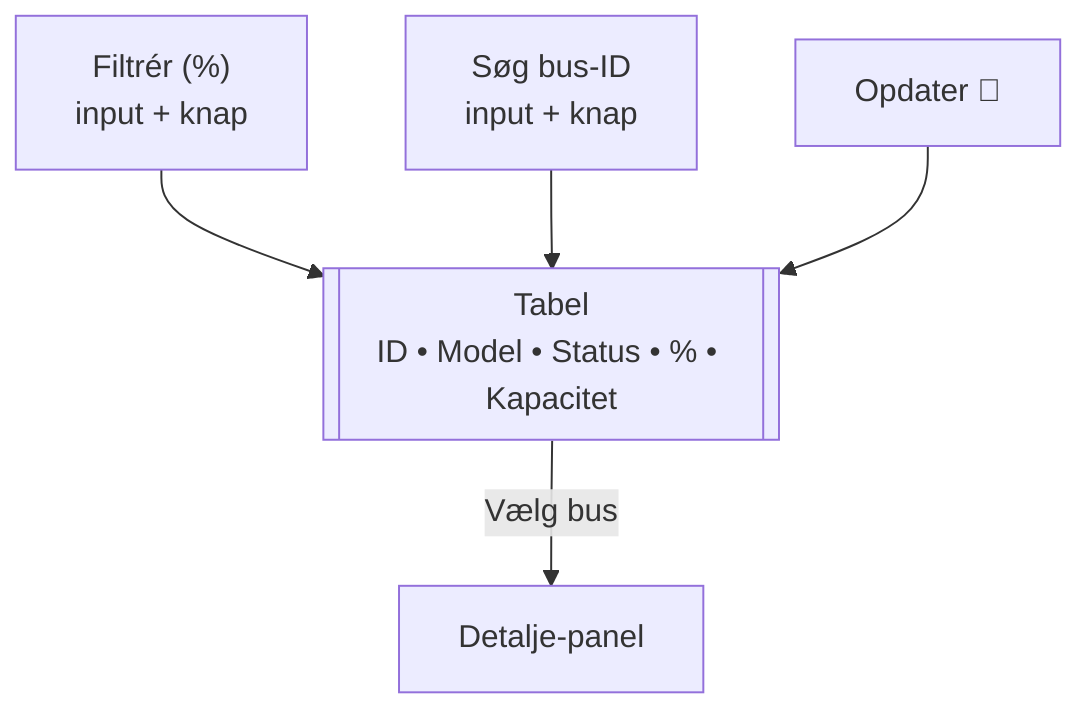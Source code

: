 ﻿flowchart TD
        direction TB
        Filter["Filtrér (%)\ninput + knap"]
        Search["Søg bus-ID\ninput + knap"]
        Refresh["Opdater 🔄"]
 
        Table[[Tabel\nID • Model • Status • % • Kapacitet]]
        Detail["Detalje-panel"]
 
        Filter --> Table
        Search --> Table
        Refresh --> Table
        Table -->|Vælg bus| Detail